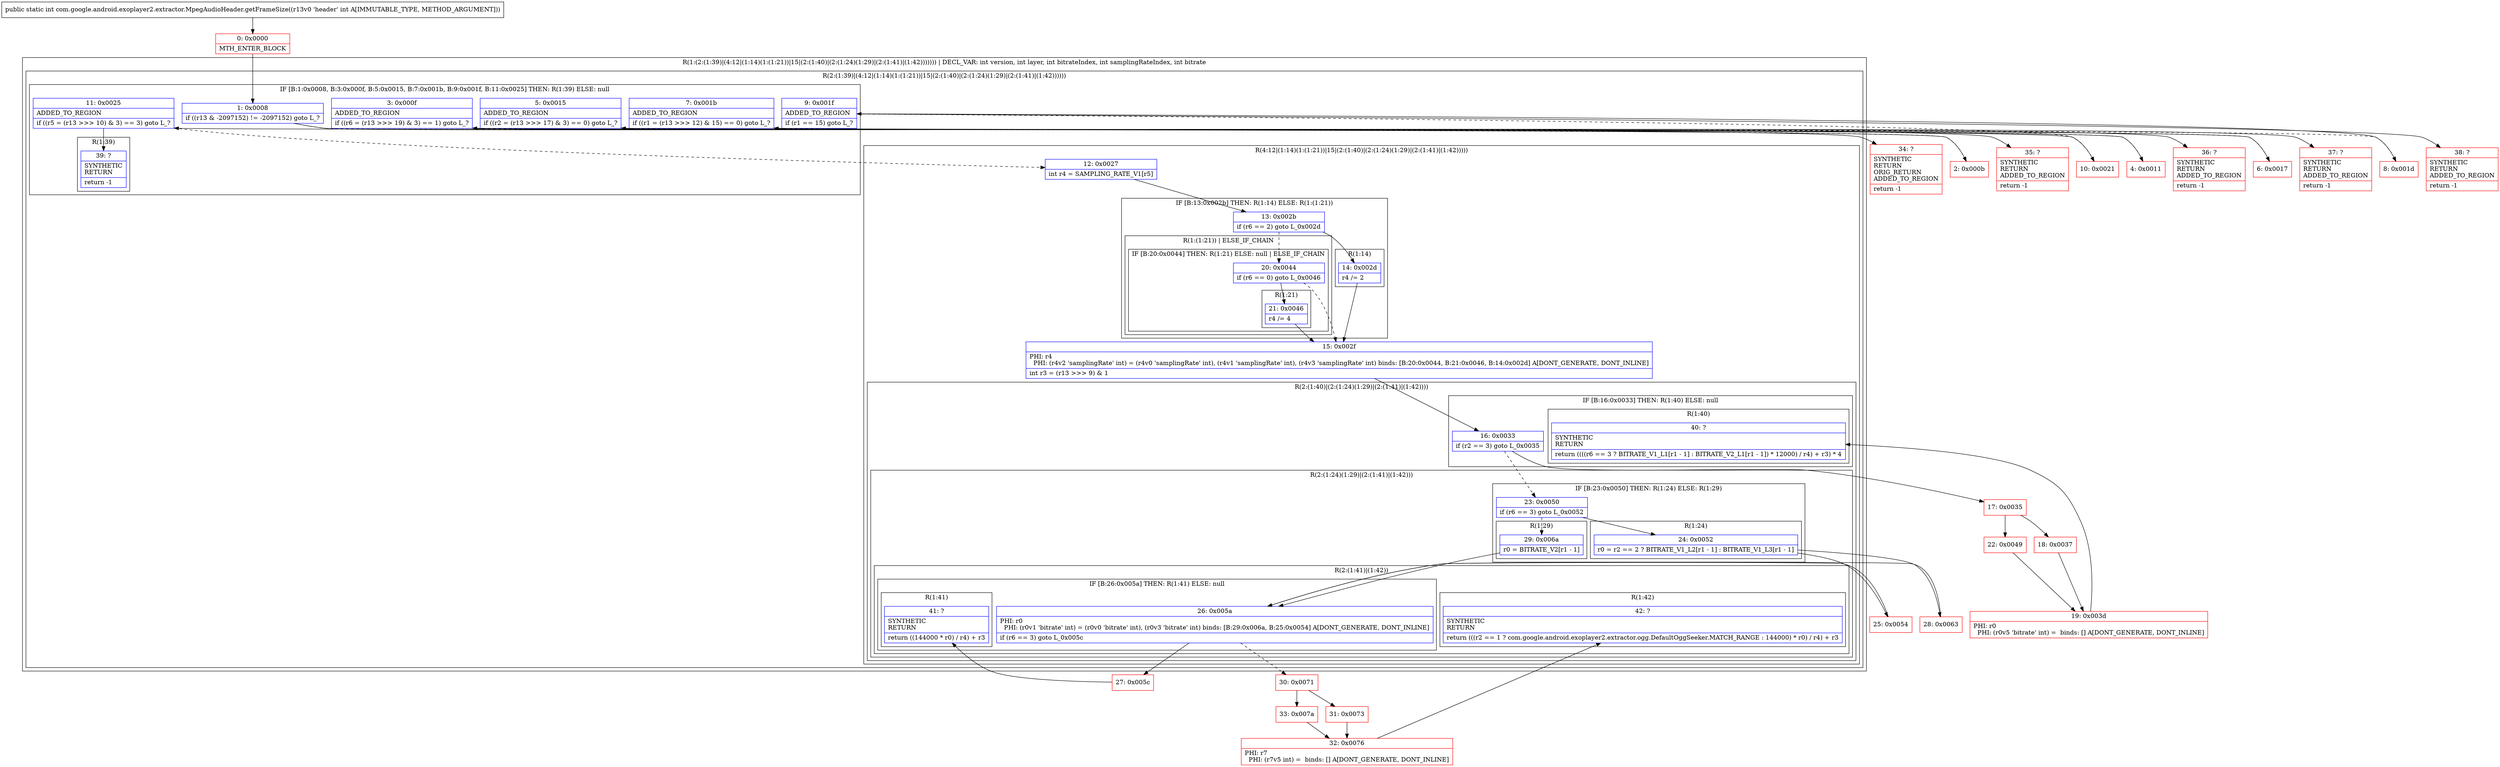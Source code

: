 digraph "CFG forcom.google.android.exoplayer2.extractor.MpegAudioHeader.getFrameSize(I)I" {
subgraph cluster_Region_704168149 {
label = "R(1:(2:(1:39)|(4:12|(1:14)(1:(1:21))|15|(2:(1:40)|(2:(1:24)(1:29)|(2:(1:41)|(1:42))))))) | DECL_VAR: int version, int layer, int bitrateIndex, int samplingRateIndex, int bitrate\l";
node [shape=record,color=blue];
subgraph cluster_Region_384836552 {
label = "R(2:(1:39)|(4:12|(1:14)(1:(1:21))|15|(2:(1:40)|(2:(1:24)(1:29)|(2:(1:41)|(1:42))))))";
node [shape=record,color=blue];
subgraph cluster_IfRegion_290664293 {
label = "IF [B:1:0x0008, B:3:0x000f, B:5:0x0015, B:7:0x001b, B:9:0x001f, B:11:0x0025] THEN: R(1:39) ELSE: null";
node [shape=record,color=blue];
Node_1 [shape=record,label="{1\:\ 0x0008|if ((r13 & \-2097152) != \-2097152) goto L_?\l}"];
Node_3 [shape=record,label="{3\:\ 0x000f|ADDED_TO_REGION\l|if ((r6 = (r13 \>\>\> 19) & 3) == 1) goto L_?\l}"];
Node_5 [shape=record,label="{5\:\ 0x0015|ADDED_TO_REGION\l|if ((r2 = (r13 \>\>\> 17) & 3) == 0) goto L_?\l}"];
Node_7 [shape=record,label="{7\:\ 0x001b|ADDED_TO_REGION\l|if ((r1 = (r13 \>\>\> 12) & 15) == 0) goto L_?\l}"];
Node_9 [shape=record,label="{9\:\ 0x001f|ADDED_TO_REGION\l|if (r1 == 15) goto L_?\l}"];
Node_11 [shape=record,label="{11\:\ 0x0025|ADDED_TO_REGION\l|if ((r5 = (r13 \>\>\> 10) & 3) == 3) goto L_?\l}"];
subgraph cluster_Region_1664531285 {
label = "R(1:39)";
node [shape=record,color=blue];
Node_39 [shape=record,label="{39\:\ ?|SYNTHETIC\lRETURN\l|return \-1\l}"];
}
}
subgraph cluster_Region_374911835 {
label = "R(4:12|(1:14)(1:(1:21))|15|(2:(1:40)|(2:(1:24)(1:29)|(2:(1:41)|(1:42)))))";
node [shape=record,color=blue];
Node_12 [shape=record,label="{12\:\ 0x0027|int r4 = SAMPLING_RATE_V1[r5]\l}"];
subgraph cluster_IfRegion_212279694 {
label = "IF [B:13:0x002b] THEN: R(1:14) ELSE: R(1:(1:21))";
node [shape=record,color=blue];
Node_13 [shape=record,label="{13\:\ 0x002b|if (r6 == 2) goto L_0x002d\l}"];
subgraph cluster_Region_521935581 {
label = "R(1:14)";
node [shape=record,color=blue];
Node_14 [shape=record,label="{14\:\ 0x002d|r4 \/= 2\l}"];
}
subgraph cluster_Region_467578289 {
label = "R(1:(1:21)) | ELSE_IF_CHAIN\l";
node [shape=record,color=blue];
subgraph cluster_IfRegion_327061928 {
label = "IF [B:20:0x0044] THEN: R(1:21) ELSE: null | ELSE_IF_CHAIN\l";
node [shape=record,color=blue];
Node_20 [shape=record,label="{20\:\ 0x0044|if (r6 == 0) goto L_0x0046\l}"];
subgraph cluster_Region_1886745522 {
label = "R(1:21)";
node [shape=record,color=blue];
Node_21 [shape=record,label="{21\:\ 0x0046|r4 \/= 4\l}"];
}
}
}
}
Node_15 [shape=record,label="{15\:\ 0x002f|PHI: r4 \l  PHI: (r4v2 'samplingRate' int) = (r4v0 'samplingRate' int), (r4v1 'samplingRate' int), (r4v3 'samplingRate' int) binds: [B:20:0x0044, B:21:0x0046, B:14:0x002d] A[DONT_GENERATE, DONT_INLINE]\l|int r3 = (r13 \>\>\> 9) & 1\l}"];
subgraph cluster_Region_1162112129 {
label = "R(2:(1:40)|(2:(1:24)(1:29)|(2:(1:41)|(1:42))))";
node [shape=record,color=blue];
subgraph cluster_IfRegion_1893371638 {
label = "IF [B:16:0x0033] THEN: R(1:40) ELSE: null";
node [shape=record,color=blue];
Node_16 [shape=record,label="{16\:\ 0x0033|if (r2 == 3) goto L_0x0035\l}"];
subgraph cluster_Region_2142631951 {
label = "R(1:40)";
node [shape=record,color=blue];
Node_40 [shape=record,label="{40\:\ ?|SYNTHETIC\lRETURN\l|return ((((r6 == 3 ? BITRATE_V1_L1[r1 \- 1] : BITRATE_V2_L1[r1 \- 1]) * 12000) \/ r4) + r3) * 4\l}"];
}
}
subgraph cluster_Region_503776889 {
label = "R(2:(1:24)(1:29)|(2:(1:41)|(1:42)))";
node [shape=record,color=blue];
subgraph cluster_IfRegion_2031302592 {
label = "IF [B:23:0x0050] THEN: R(1:24) ELSE: R(1:29)";
node [shape=record,color=blue];
Node_23 [shape=record,label="{23\:\ 0x0050|if (r6 == 3) goto L_0x0052\l}"];
subgraph cluster_Region_1485279818 {
label = "R(1:24)";
node [shape=record,color=blue];
Node_24 [shape=record,label="{24\:\ 0x0052|r0 = r2 == 2 ? BITRATE_V1_L2[r1 \- 1] : BITRATE_V1_L3[r1 \- 1]\l}"];
}
subgraph cluster_Region_144860881 {
label = "R(1:29)";
node [shape=record,color=blue];
Node_29 [shape=record,label="{29\:\ 0x006a|r0 = BITRATE_V2[r1 \- 1]\l}"];
}
}
subgraph cluster_Region_534084615 {
label = "R(2:(1:41)|(1:42))";
node [shape=record,color=blue];
subgraph cluster_IfRegion_995949621 {
label = "IF [B:26:0x005a] THEN: R(1:41) ELSE: null";
node [shape=record,color=blue];
Node_26 [shape=record,label="{26\:\ 0x005a|PHI: r0 \l  PHI: (r0v1 'bitrate' int) = (r0v0 'bitrate' int), (r0v3 'bitrate' int) binds: [B:29:0x006a, B:25:0x0054] A[DONT_GENERATE, DONT_INLINE]\l|if (r6 == 3) goto L_0x005c\l}"];
subgraph cluster_Region_748965577 {
label = "R(1:41)";
node [shape=record,color=blue];
Node_41 [shape=record,label="{41\:\ ?|SYNTHETIC\lRETURN\l|return ((144000 * r0) \/ r4) + r3\l}"];
}
}
subgraph cluster_Region_2006401036 {
label = "R(1:42)";
node [shape=record,color=blue];
Node_42 [shape=record,label="{42\:\ ?|SYNTHETIC\lRETURN\l|return (((r2 == 1 ? com.google.android.exoplayer2.extractor.ogg.DefaultOggSeeker.MATCH_RANGE : 144000) * r0) \/ r4) + r3\l}"];
}
}
}
}
}
}
}
Node_0 [shape=record,color=red,label="{0\:\ 0x0000|MTH_ENTER_BLOCK\l}"];
Node_2 [shape=record,color=red,label="{2\:\ 0x000b}"];
Node_4 [shape=record,color=red,label="{4\:\ 0x0011}"];
Node_6 [shape=record,color=red,label="{6\:\ 0x0017}"];
Node_8 [shape=record,color=red,label="{8\:\ 0x001d}"];
Node_10 [shape=record,color=red,label="{10\:\ 0x0021}"];
Node_17 [shape=record,color=red,label="{17\:\ 0x0035}"];
Node_18 [shape=record,color=red,label="{18\:\ 0x0037}"];
Node_19 [shape=record,color=red,label="{19\:\ 0x003d|PHI: r0 \l  PHI: (r0v5 'bitrate' int) =  binds: [] A[DONT_GENERATE, DONT_INLINE]\l}"];
Node_22 [shape=record,color=red,label="{22\:\ 0x0049}"];
Node_25 [shape=record,color=red,label="{25\:\ 0x0054}"];
Node_27 [shape=record,color=red,label="{27\:\ 0x005c}"];
Node_28 [shape=record,color=red,label="{28\:\ 0x0063}"];
Node_30 [shape=record,color=red,label="{30\:\ 0x0071}"];
Node_31 [shape=record,color=red,label="{31\:\ 0x0073}"];
Node_32 [shape=record,color=red,label="{32\:\ 0x0076|PHI: r7 \l  PHI: (r7v5 int) =  binds: [] A[DONT_GENERATE, DONT_INLINE]\l}"];
Node_33 [shape=record,color=red,label="{33\:\ 0x007a}"];
Node_34 [shape=record,color=red,label="{34\:\ ?|SYNTHETIC\lRETURN\lORIG_RETURN\lADDED_TO_REGION\l|return \-1\l}"];
Node_35 [shape=record,color=red,label="{35\:\ ?|SYNTHETIC\lRETURN\lADDED_TO_REGION\l|return \-1\l}"];
Node_36 [shape=record,color=red,label="{36\:\ ?|SYNTHETIC\lRETURN\lADDED_TO_REGION\l|return \-1\l}"];
Node_37 [shape=record,color=red,label="{37\:\ ?|SYNTHETIC\lRETURN\lADDED_TO_REGION\l|return \-1\l}"];
Node_38 [shape=record,color=red,label="{38\:\ ?|SYNTHETIC\lRETURN\lADDED_TO_REGION\l|return \-1\l}"];
MethodNode[shape=record,label="{public static int com.google.android.exoplayer2.extractor.MpegAudioHeader.getFrameSize((r13v0 'header' int A[IMMUTABLE_TYPE, METHOD_ARGUMENT])) }"];
MethodNode -> Node_0;
Node_1 -> Node_2[style=dashed];
Node_1 -> Node_34;
Node_3 -> Node_4[style=dashed];
Node_3 -> Node_35;
Node_5 -> Node_6[style=dashed];
Node_5 -> Node_36;
Node_7 -> Node_8[style=dashed];
Node_7 -> Node_37;
Node_9 -> Node_10[style=dashed];
Node_9 -> Node_38;
Node_11 -> Node_12[style=dashed];
Node_11 -> Node_39;
Node_12 -> Node_13;
Node_13 -> Node_14;
Node_13 -> Node_20[style=dashed];
Node_14 -> Node_15;
Node_20 -> Node_15[style=dashed];
Node_20 -> Node_21;
Node_21 -> Node_15;
Node_15 -> Node_16;
Node_16 -> Node_17;
Node_16 -> Node_23[style=dashed];
Node_23 -> Node_24;
Node_23 -> Node_29[style=dashed];
Node_24 -> Node_25;
Node_24 -> Node_28;
Node_29 -> Node_26;
Node_26 -> Node_27;
Node_26 -> Node_30[style=dashed];
Node_0 -> Node_1;
Node_2 -> Node_3;
Node_4 -> Node_5;
Node_6 -> Node_7;
Node_8 -> Node_9;
Node_10 -> Node_11;
Node_17 -> Node_18;
Node_17 -> Node_22;
Node_18 -> Node_19;
Node_19 -> Node_40;
Node_22 -> Node_19;
Node_25 -> Node_26;
Node_27 -> Node_41;
Node_28 -> Node_26;
Node_30 -> Node_31;
Node_30 -> Node_33;
Node_31 -> Node_32;
Node_32 -> Node_42;
Node_33 -> Node_32;
}

